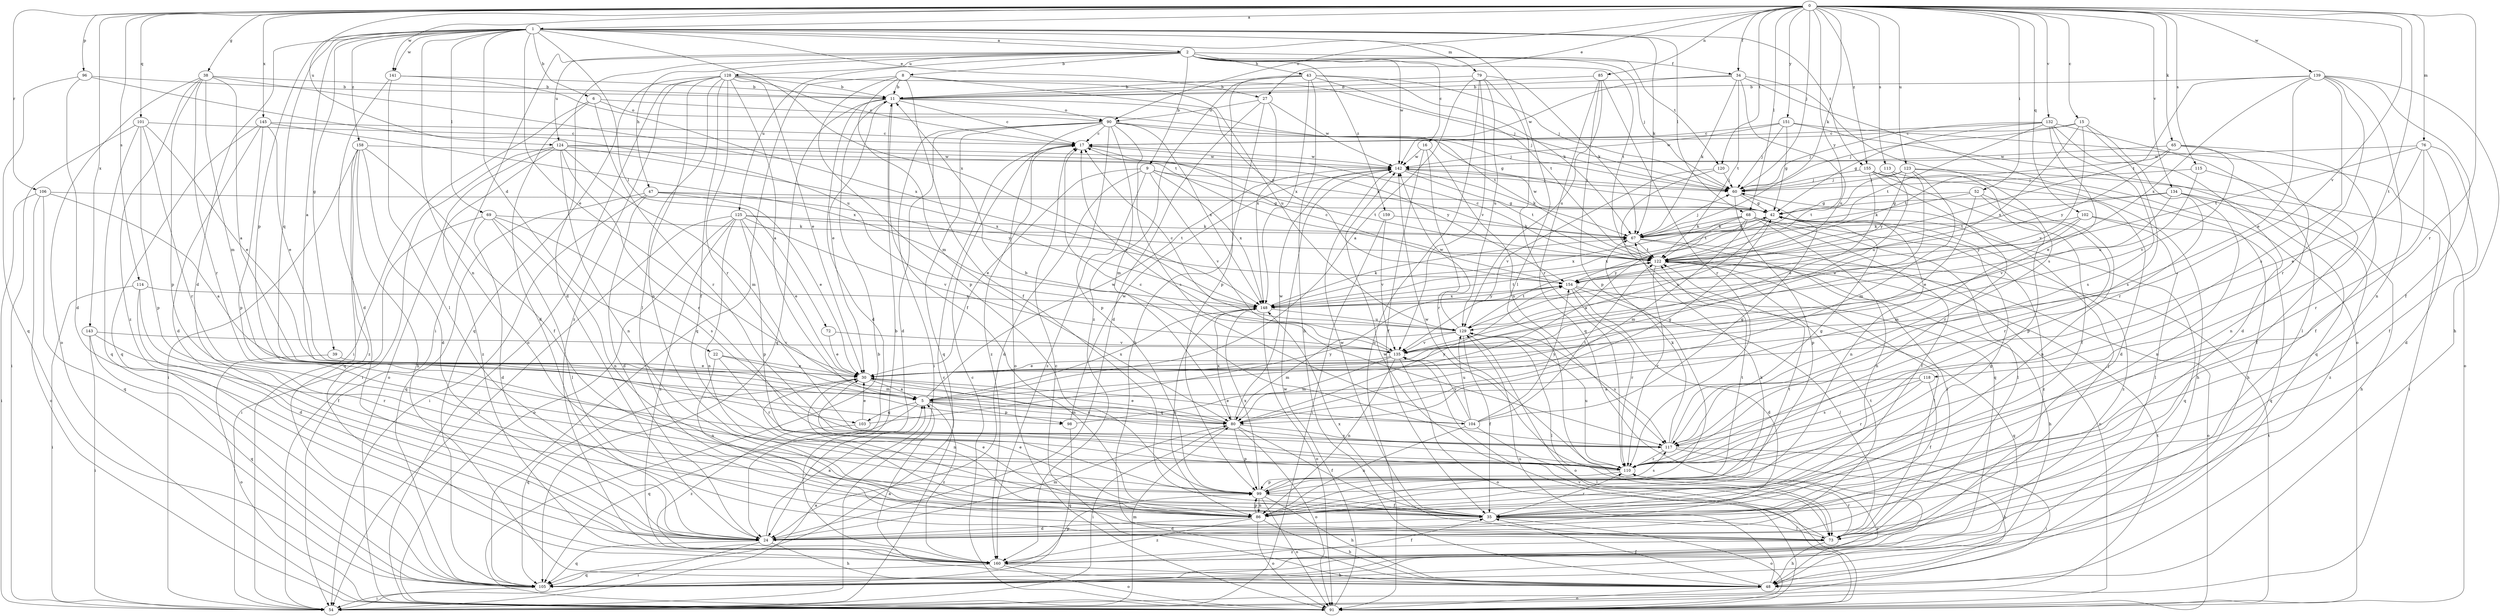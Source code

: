 strict digraph  {
0;
1;
2;
5;
6;
8;
9;
11;
15;
16;
17;
22;
24;
27;
30;
34;
35;
38;
39;
42;
43;
47;
48;
52;
54;
60;
65;
67;
68;
69;
72;
73;
76;
79;
80;
85;
86;
90;
91;
96;
98;
99;
101;
102;
103;
104;
105;
106;
110;
113;
114;
115;
117;
118;
120;
122;
123;
124;
125;
128;
129;
132;
134;
135;
139;
141;
142;
143;
145;
148;
151;
154;
155;
158;
159;
160;
0 -> 1  [label=a];
0 -> 15  [label=c];
0 -> 27  [label=e];
0 -> 34  [label=f];
0 -> 38  [label=g];
0 -> 52  [label=i];
0 -> 60  [label=j];
0 -> 65  [label=k];
0 -> 67  [label=k];
0 -> 68  [label=l];
0 -> 76  [label=m];
0 -> 85  [label=n];
0 -> 90  [label=o];
0 -> 96  [label=p];
0 -> 101  [label=q];
0 -> 102  [label=q];
0 -> 106  [label=r];
0 -> 110  [label=r];
0 -> 113  [label=s];
0 -> 114  [label=s];
0 -> 115  [label=s];
0 -> 118  [label=t];
0 -> 120  [label=t];
0 -> 123  [label=u];
0 -> 124  [label=u];
0 -> 132  [label=v];
0 -> 134  [label=v];
0 -> 135  [label=v];
0 -> 139  [label=w];
0 -> 141  [label=w];
0 -> 143  [label=x];
0 -> 145  [label=x];
0 -> 151  [label=y];
0 -> 154  [label=y];
0 -> 155  [label=z];
1 -> 2  [label=a];
1 -> 5  [label=a];
1 -> 6  [label=b];
1 -> 22  [label=d];
1 -> 24  [label=d];
1 -> 27  [label=e];
1 -> 30  [label=e];
1 -> 39  [label=g];
1 -> 67  [label=k];
1 -> 68  [label=l];
1 -> 69  [label=l];
1 -> 72  [label=l];
1 -> 73  [label=l];
1 -> 79  [label=m];
1 -> 86  [label=n];
1 -> 98  [label=p];
1 -> 103  [label=q];
1 -> 141  [label=w];
1 -> 148  [label=x];
1 -> 155  [label=z];
1 -> 158  [label=z];
2 -> 8  [label=b];
2 -> 9  [label=b];
2 -> 16  [label=c];
2 -> 24  [label=d];
2 -> 34  [label=f];
2 -> 43  [label=h];
2 -> 47  [label=h];
2 -> 54  [label=i];
2 -> 60  [label=j];
2 -> 120  [label=t];
2 -> 122  [label=t];
2 -> 124  [label=u];
2 -> 125  [label=u];
2 -> 128  [label=u];
2 -> 142  [label=w];
2 -> 159  [label=z];
5 -> 80  [label=m];
5 -> 98  [label=p];
5 -> 103  [label=q];
5 -> 104  [label=q];
5 -> 105  [label=q];
5 -> 142  [label=w];
5 -> 148  [label=x];
5 -> 160  [label=z];
6 -> 24  [label=d];
6 -> 54  [label=i];
6 -> 60  [label=j];
6 -> 90  [label=o];
6 -> 110  [label=r];
8 -> 11  [label=b];
8 -> 35  [label=f];
8 -> 80  [label=m];
8 -> 99  [label=p];
8 -> 105  [label=q];
8 -> 129  [label=u];
8 -> 154  [label=y];
9 -> 24  [label=d];
9 -> 30  [label=e];
9 -> 60  [label=j];
9 -> 122  [label=t];
9 -> 135  [label=v];
9 -> 148  [label=x];
9 -> 160  [label=z];
11 -> 17  [label=c];
11 -> 24  [label=d];
11 -> 30  [label=e];
11 -> 35  [label=f];
11 -> 90  [label=o];
11 -> 105  [label=q];
11 -> 122  [label=t];
15 -> 17  [label=c];
15 -> 60  [label=j];
15 -> 110  [label=r];
15 -> 117  [label=s];
15 -> 135  [label=v];
15 -> 148  [label=x];
16 -> 35  [label=f];
16 -> 110  [label=r];
16 -> 117  [label=s];
16 -> 142  [label=w];
17 -> 142  [label=w];
17 -> 154  [label=y];
17 -> 160  [label=z];
22 -> 30  [label=e];
22 -> 80  [label=m];
22 -> 86  [label=n];
22 -> 110  [label=r];
24 -> 5  [label=a];
24 -> 48  [label=h];
24 -> 54  [label=i];
24 -> 80  [label=m];
24 -> 105  [label=q];
24 -> 122  [label=t];
27 -> 24  [label=d];
27 -> 48  [label=h];
27 -> 90  [label=o];
27 -> 142  [label=w];
27 -> 148  [label=x];
30 -> 5  [label=a];
30 -> 86  [label=n];
30 -> 105  [label=q];
30 -> 117  [label=s];
34 -> 11  [label=b];
34 -> 67  [label=k];
34 -> 91  [label=o];
34 -> 117  [label=s];
34 -> 122  [label=t];
34 -> 129  [label=u];
34 -> 142  [label=w];
35 -> 24  [label=d];
35 -> 30  [label=e];
35 -> 42  [label=g];
35 -> 73  [label=l];
35 -> 91  [label=o];
35 -> 110  [label=r];
35 -> 142  [label=w];
38 -> 5  [label=a];
38 -> 11  [label=b];
38 -> 80  [label=m];
38 -> 91  [label=o];
38 -> 99  [label=p];
38 -> 110  [label=r];
38 -> 122  [label=t];
38 -> 160  [label=z];
39 -> 30  [label=e];
39 -> 91  [label=o];
42 -> 67  [label=k];
42 -> 105  [label=q];
42 -> 135  [label=v];
42 -> 142  [label=w];
42 -> 148  [label=x];
42 -> 160  [label=z];
43 -> 11  [label=b];
43 -> 48  [label=h];
43 -> 60  [label=j];
43 -> 67  [label=k];
43 -> 99  [label=p];
43 -> 122  [label=t];
43 -> 148  [label=x];
43 -> 160  [label=z];
47 -> 24  [label=d];
47 -> 30  [label=e];
47 -> 42  [label=g];
47 -> 54  [label=i];
47 -> 105  [label=q];
47 -> 154  [label=y];
48 -> 5  [label=a];
48 -> 17  [label=c];
48 -> 35  [label=f];
48 -> 91  [label=o];
48 -> 110  [label=r];
48 -> 129  [label=u];
52 -> 30  [label=e];
52 -> 42  [label=g];
52 -> 67  [label=k];
52 -> 86  [label=n];
52 -> 110  [label=r];
54 -> 5  [label=a];
54 -> 17  [label=c];
54 -> 80  [label=m];
54 -> 122  [label=t];
60 -> 42  [label=g];
60 -> 86  [label=n];
60 -> 99  [label=p];
65 -> 35  [label=f];
65 -> 86  [label=n];
65 -> 122  [label=t];
65 -> 135  [label=v];
65 -> 142  [label=w];
65 -> 154  [label=y];
67 -> 42  [label=g];
67 -> 60  [label=j];
67 -> 73  [label=l];
67 -> 91  [label=o];
67 -> 122  [label=t];
68 -> 5  [label=a];
68 -> 35  [label=f];
68 -> 67  [label=k];
68 -> 73  [label=l];
68 -> 80  [label=m];
68 -> 86  [label=n];
68 -> 122  [label=t];
68 -> 148  [label=x];
68 -> 160  [label=z];
69 -> 24  [label=d];
69 -> 54  [label=i];
69 -> 67  [label=k];
69 -> 73  [label=l];
69 -> 86  [label=n];
69 -> 117  [label=s];
72 -> 30  [label=e];
72 -> 135  [label=v];
73 -> 48  [label=h];
73 -> 60  [label=j];
73 -> 110  [label=r];
73 -> 142  [label=w];
73 -> 148  [label=x];
73 -> 160  [label=z];
76 -> 24  [label=d];
76 -> 30  [label=e];
76 -> 35  [label=f];
76 -> 110  [label=r];
76 -> 122  [label=t];
76 -> 142  [label=w];
79 -> 5  [label=a];
79 -> 11  [label=b];
79 -> 67  [label=k];
79 -> 91  [label=o];
79 -> 110  [label=r];
79 -> 129  [label=u];
79 -> 135  [label=v];
80 -> 30  [label=e];
80 -> 35  [label=f];
80 -> 54  [label=i];
80 -> 91  [label=o];
80 -> 99  [label=p];
80 -> 117  [label=s];
80 -> 142  [label=w];
80 -> 148  [label=x];
80 -> 154  [label=y];
85 -> 11  [label=b];
85 -> 99  [label=p];
85 -> 105  [label=q];
85 -> 110  [label=r];
85 -> 129  [label=u];
86 -> 24  [label=d];
86 -> 30  [label=e];
86 -> 48  [label=h];
86 -> 67  [label=k];
86 -> 91  [label=o];
86 -> 99  [label=p];
86 -> 122  [label=t];
86 -> 160  [label=z];
90 -> 17  [label=c];
90 -> 24  [label=d];
90 -> 42  [label=g];
90 -> 54  [label=i];
90 -> 60  [label=j];
90 -> 80  [label=m];
90 -> 91  [label=o];
90 -> 99  [label=p];
90 -> 105  [label=q];
90 -> 117  [label=s];
90 -> 148  [label=x];
91 -> 11  [label=b];
91 -> 17  [label=c];
91 -> 122  [label=t];
91 -> 135  [label=v];
91 -> 142  [label=w];
96 -> 11  [label=b];
96 -> 24  [label=d];
96 -> 105  [label=q];
96 -> 129  [label=u];
98 -> 42  [label=g];
98 -> 105  [label=q];
98 -> 142  [label=w];
99 -> 35  [label=f];
99 -> 48  [label=h];
99 -> 86  [label=n];
99 -> 91  [label=o];
99 -> 117  [label=s];
99 -> 122  [label=t];
99 -> 148  [label=x];
101 -> 17  [label=c];
101 -> 30  [label=e];
101 -> 54  [label=i];
101 -> 99  [label=p];
101 -> 105  [label=q];
101 -> 110  [label=r];
102 -> 67  [label=k];
102 -> 73  [label=l];
102 -> 80  [label=m];
102 -> 105  [label=q];
102 -> 154  [label=y];
103 -> 30  [label=e];
103 -> 154  [label=y];
103 -> 160  [label=z];
104 -> 17  [label=c];
104 -> 30  [label=e];
104 -> 42  [label=g];
104 -> 73  [label=l];
104 -> 86  [label=n];
104 -> 122  [label=t];
104 -> 129  [label=u];
104 -> 135  [label=v];
104 -> 154  [label=y];
105 -> 54  [label=i];
106 -> 5  [label=a];
106 -> 42  [label=g];
106 -> 54  [label=i];
106 -> 91  [label=o];
106 -> 105  [label=q];
110 -> 99  [label=p];
110 -> 129  [label=u];
110 -> 142  [label=w];
113 -> 24  [label=d];
113 -> 60  [label=j];
113 -> 129  [label=u];
114 -> 24  [label=d];
114 -> 35  [label=f];
114 -> 54  [label=i];
114 -> 148  [label=x];
115 -> 35  [label=f];
115 -> 60  [label=j];
115 -> 129  [label=u];
117 -> 11  [label=b];
117 -> 42  [label=g];
117 -> 48  [label=h];
117 -> 54  [label=i];
117 -> 67  [label=k];
117 -> 110  [label=r];
118 -> 5  [label=a];
118 -> 35  [label=f];
118 -> 110  [label=r];
118 -> 117  [label=s];
120 -> 60  [label=j];
120 -> 105  [label=q];
120 -> 135  [label=v];
122 -> 17  [label=c];
122 -> 48  [label=h];
122 -> 73  [label=l];
122 -> 91  [label=o];
122 -> 110  [label=r];
122 -> 154  [label=y];
123 -> 30  [label=e];
123 -> 48  [label=h];
123 -> 54  [label=i];
123 -> 60  [label=j];
123 -> 80  [label=m];
123 -> 122  [label=t];
123 -> 154  [label=y];
124 -> 54  [label=i];
124 -> 67  [label=k];
124 -> 80  [label=m];
124 -> 86  [label=n];
124 -> 91  [label=o];
124 -> 110  [label=r];
124 -> 142  [label=w];
124 -> 148  [label=x];
124 -> 160  [label=z];
125 -> 30  [label=e];
125 -> 54  [label=i];
125 -> 67  [label=k];
125 -> 86  [label=n];
125 -> 91  [label=o];
125 -> 99  [label=p];
125 -> 122  [label=t];
125 -> 135  [label=v];
125 -> 160  [label=z];
128 -> 5  [label=a];
128 -> 11  [label=b];
128 -> 17  [label=c];
128 -> 30  [label=e];
128 -> 35  [label=f];
128 -> 60  [label=j];
128 -> 73  [label=l];
128 -> 86  [label=n];
128 -> 91  [label=o];
128 -> 105  [label=q];
128 -> 110  [label=r];
128 -> 160  [label=z];
129 -> 17  [label=c];
129 -> 35  [label=f];
129 -> 73  [label=l];
129 -> 80  [label=m];
129 -> 91  [label=o];
129 -> 117  [label=s];
129 -> 122  [label=t];
129 -> 135  [label=v];
129 -> 142  [label=w];
132 -> 17  [label=c];
132 -> 24  [label=d];
132 -> 30  [label=e];
132 -> 42  [label=g];
132 -> 60  [label=j];
132 -> 73  [label=l];
132 -> 117  [label=s];
132 -> 122  [label=t];
134 -> 42  [label=g];
134 -> 48  [label=h];
134 -> 86  [label=n];
134 -> 122  [label=t];
134 -> 135  [label=v];
134 -> 160  [label=z];
135 -> 17  [label=c];
135 -> 30  [label=e];
135 -> 80  [label=m];
135 -> 86  [label=n];
135 -> 91  [label=o];
139 -> 11  [label=b];
139 -> 30  [label=e];
139 -> 35  [label=f];
139 -> 48  [label=h];
139 -> 86  [label=n];
139 -> 110  [label=r];
139 -> 117  [label=s];
139 -> 122  [label=t];
139 -> 148  [label=x];
141 -> 11  [label=b];
141 -> 24  [label=d];
141 -> 73  [label=l];
141 -> 148  [label=x];
142 -> 60  [label=j];
142 -> 67  [label=k];
142 -> 122  [label=t];
143 -> 54  [label=i];
143 -> 105  [label=q];
143 -> 110  [label=r];
143 -> 135  [label=v];
145 -> 17  [label=c];
145 -> 24  [label=d];
145 -> 30  [label=e];
145 -> 99  [label=p];
145 -> 105  [label=q];
145 -> 148  [label=x];
148 -> 67  [label=k];
148 -> 86  [label=n];
148 -> 91  [label=o];
148 -> 122  [label=t];
148 -> 129  [label=u];
148 -> 154  [label=y];
151 -> 17  [label=c];
151 -> 42  [label=g];
151 -> 60  [label=j];
151 -> 91  [label=o];
151 -> 105  [label=q];
151 -> 142  [label=w];
154 -> 17  [label=c];
154 -> 24  [label=d];
154 -> 73  [label=l];
154 -> 105  [label=q];
154 -> 110  [label=r];
154 -> 148  [label=x];
155 -> 30  [label=e];
155 -> 35  [label=f];
155 -> 48  [label=h];
155 -> 60  [label=j];
155 -> 99  [label=p];
155 -> 110  [label=r];
158 -> 24  [label=d];
158 -> 35  [label=f];
158 -> 48  [label=h];
158 -> 54  [label=i];
158 -> 105  [label=q];
158 -> 142  [label=w];
158 -> 160  [label=z];
159 -> 54  [label=i];
159 -> 67  [label=k];
159 -> 135  [label=v];
160 -> 11  [label=b];
160 -> 35  [label=f];
160 -> 48  [label=h];
160 -> 91  [label=o];
160 -> 99  [label=p];
160 -> 105  [label=q];
}
